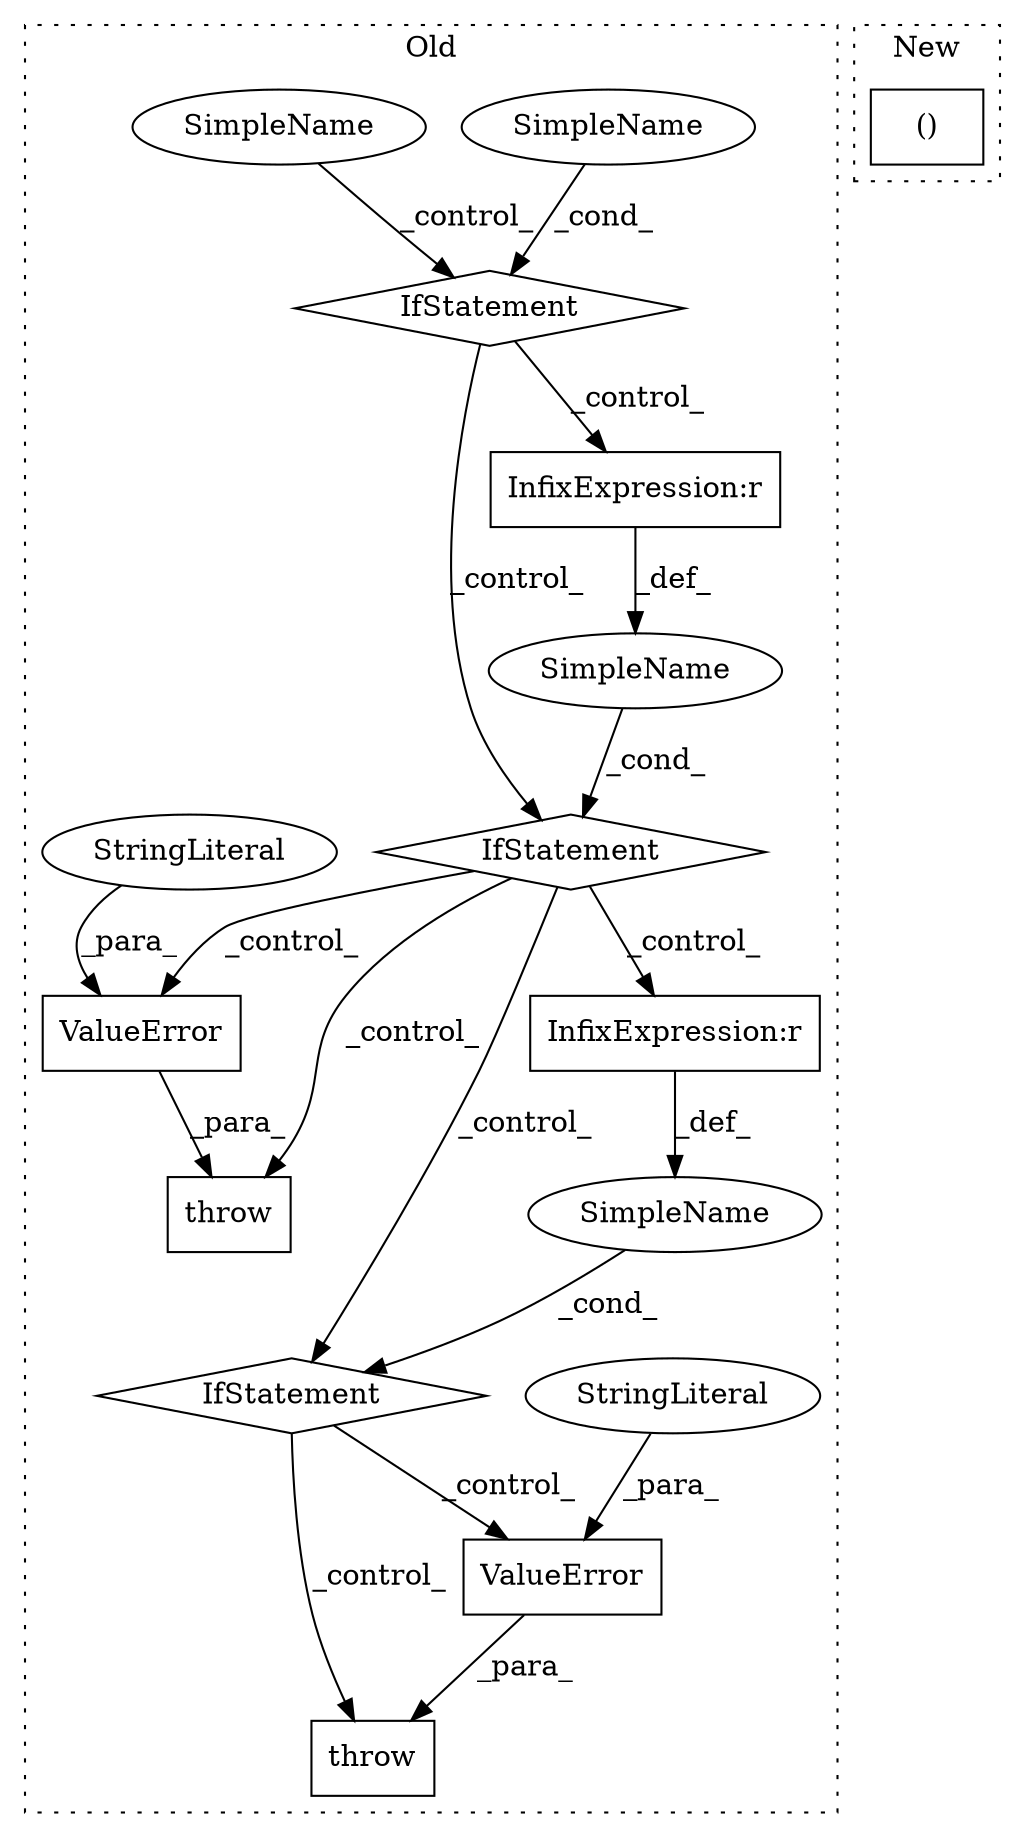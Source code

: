digraph G {
subgraph cluster0 {
1 [label="throw" a="53" s="46564" l="6" shape="box"];
3 [label="IfStatement" a="25" s="46262,46292" l="4,2" shape="diamond"];
4 [label="SimpleName" a="42" s="" l="" shape="ellipse"];
5 [label="InfixExpression:r" a="27" s="46287" l="4" shape="box"];
6 [label="ValueError" a="32" s="46570,46646" l="11,1" shape="box"];
7 [label="StringLiteral" a="45" s="46581" l="65" shape="ellipse"];
8 [label="IfStatement" a="25" s="46376,46406" l="4,2" shape="diamond"];
9 [label="SimpleName" a="42" s="" l="" shape="ellipse"];
10 [label="InfixExpression:r" a="27" s="46401" l="4" shape="box"];
11 [label="ValueError" a="32" s="46308,46363" l="11,1" shape="box"];
12 [label="SimpleName" a="42" s="" l="" shape="ellipse"];
13 [label="StringLiteral" a="45" s="46319" l="44" shape="ellipse"];
14 [label="throw" a="53" s="46302" l="6" shape="box"];
15 [label="IfStatement" a="25" s="46148,46178" l="4,2" shape="diamond"];
16 [label="SimpleName" a="42" s="" l="" shape="ellipse"];
label = "Old";
style="dotted";
}
subgraph cluster1 {
2 [label="()" a="106" s="34192" l="65" shape="box"];
label = "New";
style="dotted";
}
3 -> 11 [label="_control_"];
3 -> 8 [label="_control_"];
3 -> 10 [label="_control_"];
3 -> 14 [label="_control_"];
4 -> 3 [label="_cond_"];
5 -> 4 [label="_def_"];
6 -> 1 [label="_para_"];
7 -> 6 [label="_para_"];
8 -> 6 [label="_control_"];
8 -> 1 [label="_control_"];
9 -> 8 [label="_cond_"];
10 -> 9 [label="_def_"];
11 -> 14 [label="_para_"];
12 -> 15 [label="_cond_"];
13 -> 11 [label="_para_"];
15 -> 5 [label="_control_"];
15 -> 3 [label="_control_"];
16 -> 15 [label="_control_"];
}